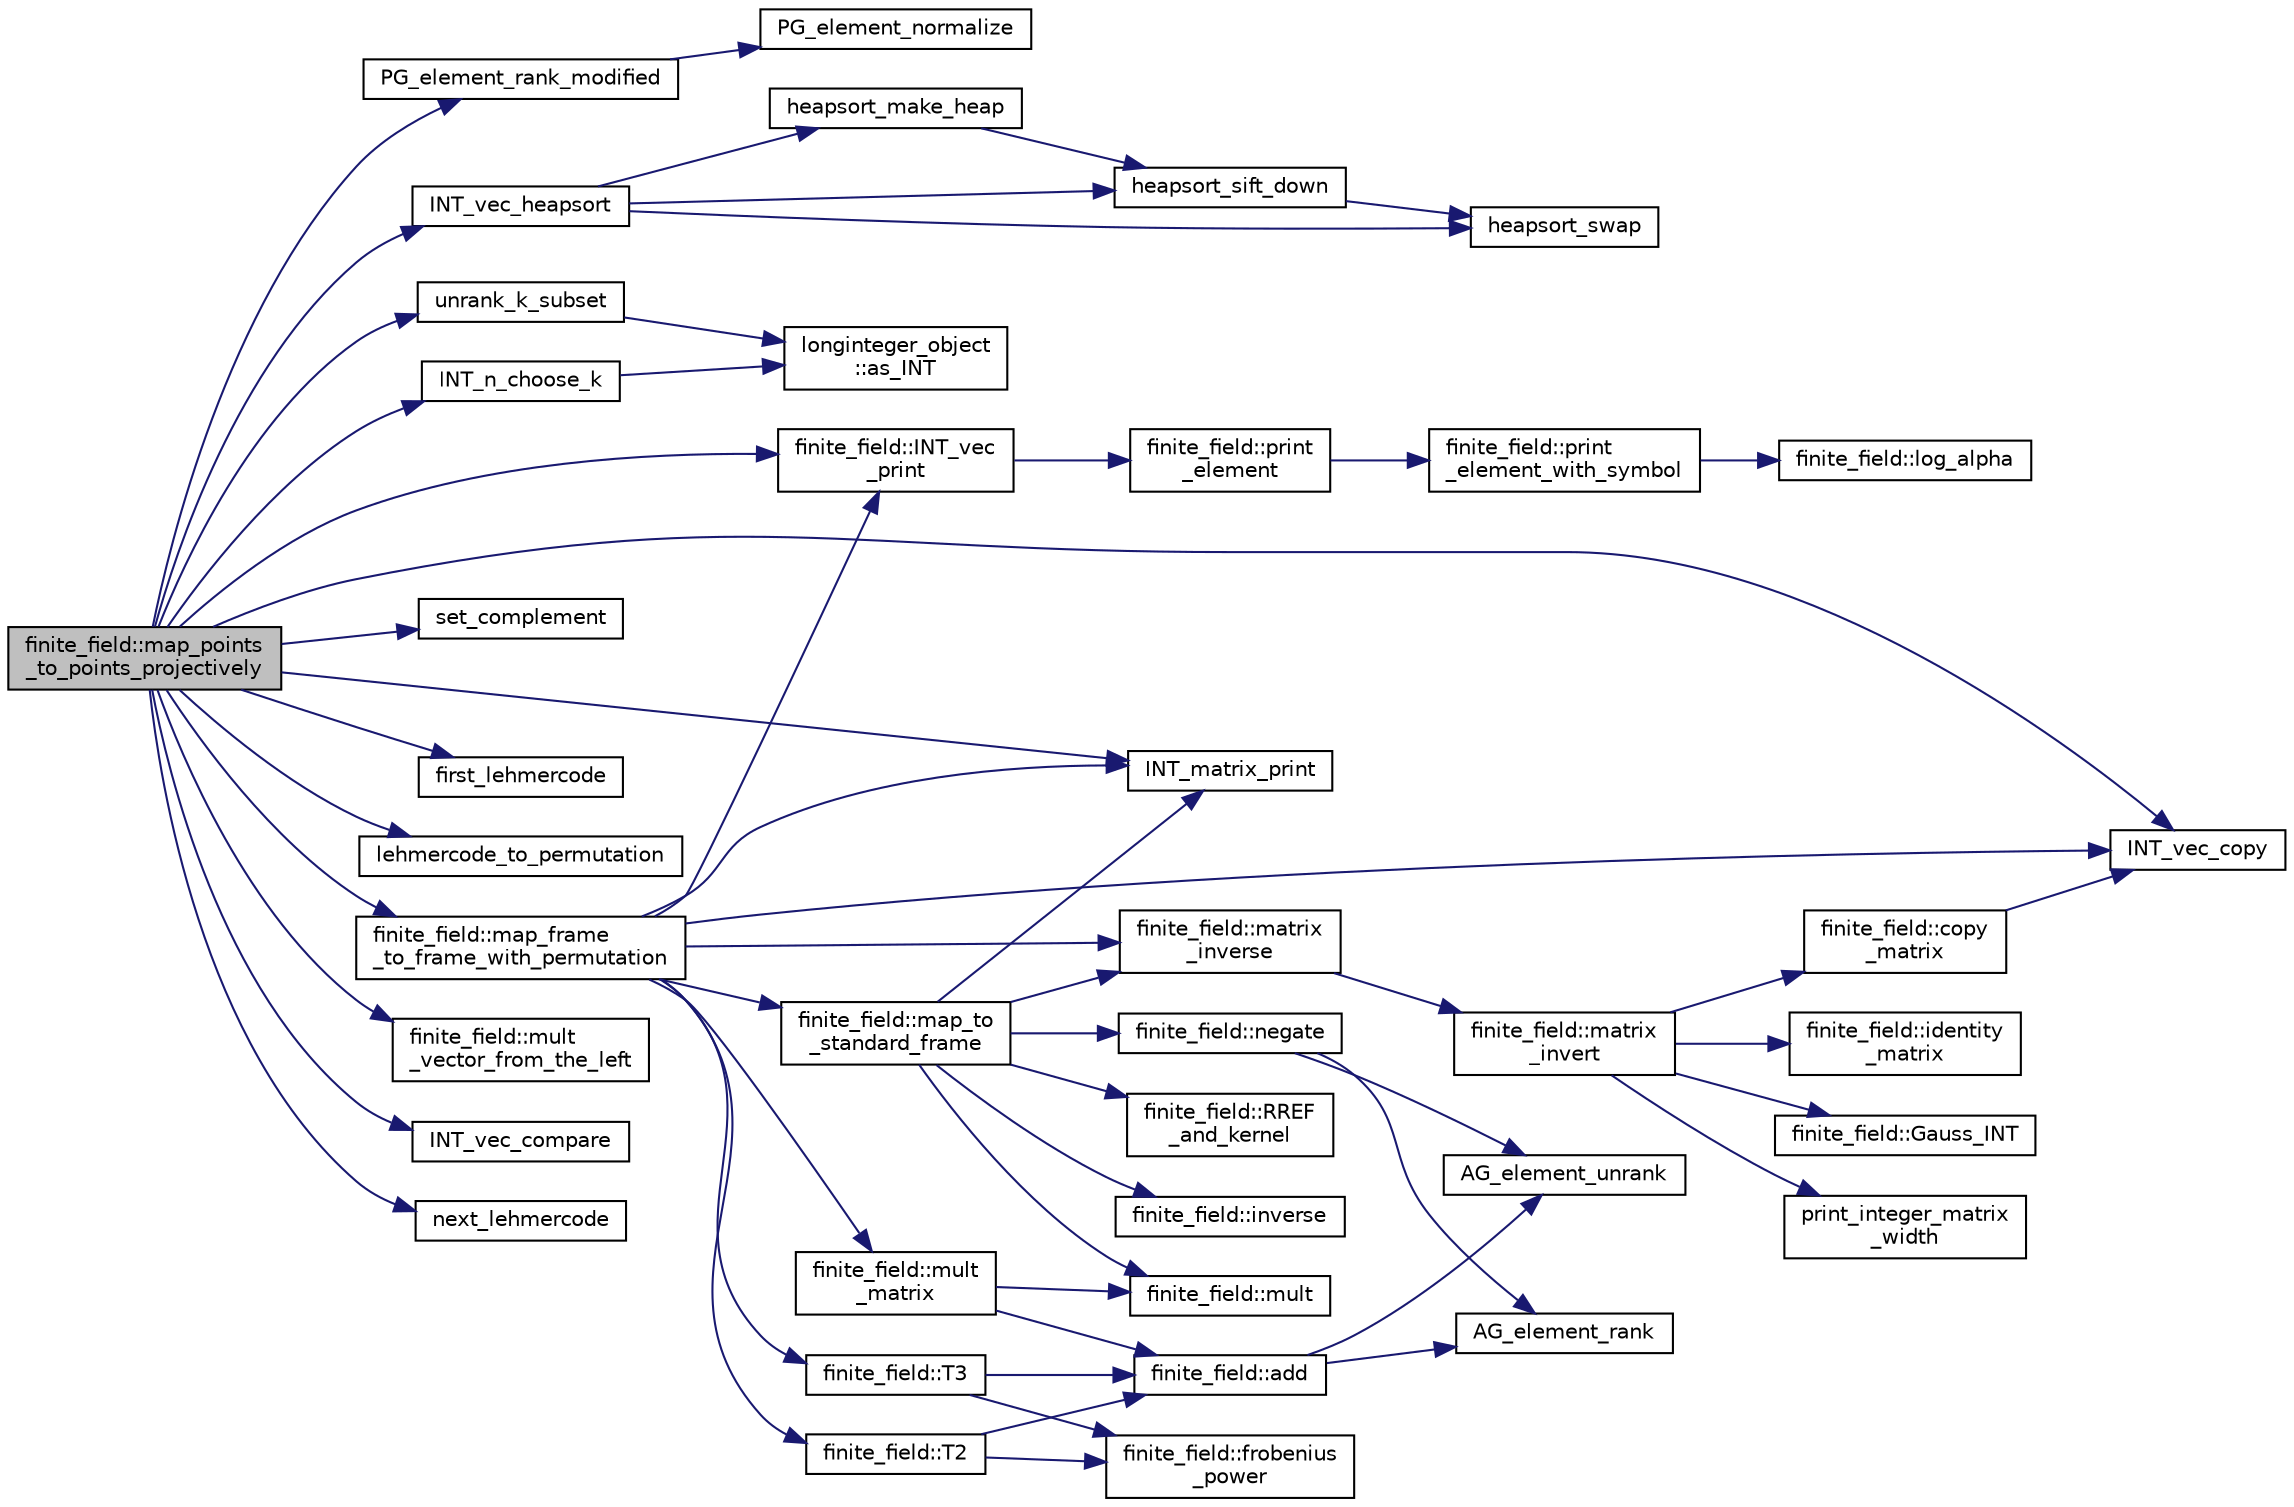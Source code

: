 digraph "finite_field::map_points_to_points_projectively"
{
  edge [fontname="Helvetica",fontsize="10",labelfontname="Helvetica",labelfontsize="10"];
  node [fontname="Helvetica",fontsize="10",shape=record];
  rankdir="LR";
  Node8460 [label="finite_field::map_points\l_to_points_projectively",height=0.2,width=0.4,color="black", fillcolor="grey75", style="filled", fontcolor="black"];
  Node8460 -> Node8461 [color="midnightblue",fontsize="10",style="solid",fontname="Helvetica"];
  Node8461 [label="INT_vec_copy",height=0.2,width=0.4,color="black", fillcolor="white", style="filled",URL="$df/dbf/sajeeb_8_c.html#ac2d875e27e009af6ec04d17254d11075"];
  Node8460 -> Node8462 [color="midnightblue",fontsize="10",style="solid",fontname="Helvetica"];
  Node8462 [label="PG_element_rank_modified",height=0.2,width=0.4,color="black", fillcolor="white", style="filled",URL="$d4/d67/geometry_8h.html#a9cd1a8bf5b88a038e33862f6c2c3dd36"];
  Node8462 -> Node8463 [color="midnightblue",fontsize="10",style="solid",fontname="Helvetica"];
  Node8463 [label="PG_element_normalize",height=0.2,width=0.4,color="black", fillcolor="white", style="filled",URL="$df/de4/projective_8_c.html#a5a4c3c1158bad6bab0d786c616bd0996"];
  Node8460 -> Node8464 [color="midnightblue",fontsize="10",style="solid",fontname="Helvetica"];
  Node8464 [label="INT_vec_heapsort",height=0.2,width=0.4,color="black", fillcolor="white", style="filled",URL="$d5/de2/foundations_2data__structures_2data__structures_8h.html#a3590ad9987f801fbfc94634300182f39"];
  Node8464 -> Node8465 [color="midnightblue",fontsize="10",style="solid",fontname="Helvetica"];
  Node8465 [label="heapsort_make_heap",height=0.2,width=0.4,color="black", fillcolor="white", style="filled",URL="$d4/dd7/sorting_8_c.html#a42f24453d7d77eeb1338ebd1a13cfdbb"];
  Node8465 -> Node8466 [color="midnightblue",fontsize="10",style="solid",fontname="Helvetica"];
  Node8466 [label="heapsort_sift_down",height=0.2,width=0.4,color="black", fillcolor="white", style="filled",URL="$d4/dd7/sorting_8_c.html#a65cbb1a6a3f01f511673705437ddc18b"];
  Node8466 -> Node8467 [color="midnightblue",fontsize="10",style="solid",fontname="Helvetica"];
  Node8467 [label="heapsort_swap",height=0.2,width=0.4,color="black", fillcolor="white", style="filled",URL="$d4/dd7/sorting_8_c.html#a8f048362e6065297b19b6975bcbbfcc6"];
  Node8464 -> Node8467 [color="midnightblue",fontsize="10",style="solid",fontname="Helvetica"];
  Node8464 -> Node8466 [color="midnightblue",fontsize="10",style="solid",fontname="Helvetica"];
  Node8460 -> Node8468 [color="midnightblue",fontsize="10",style="solid",fontname="Helvetica"];
  Node8468 [label="finite_field::INT_vec\l_print",height=0.2,width=0.4,color="black", fillcolor="white", style="filled",URL="$df/d5a/classfinite__field.html#a9c33a61dedc197e37b014b6f8dc07f06"];
  Node8468 -> Node8469 [color="midnightblue",fontsize="10",style="solid",fontname="Helvetica"];
  Node8469 [label="finite_field::print\l_element",height=0.2,width=0.4,color="black", fillcolor="white", style="filled",URL="$df/d5a/classfinite__field.html#ab7d1f59c043d7696b8b47c92d0fedad5"];
  Node8469 -> Node8470 [color="midnightblue",fontsize="10",style="solid",fontname="Helvetica"];
  Node8470 [label="finite_field::print\l_element_with_symbol",height=0.2,width=0.4,color="black", fillcolor="white", style="filled",URL="$df/d5a/classfinite__field.html#aa0180c961aa4a0a8934cb4dc82e38a4d"];
  Node8470 -> Node8471 [color="midnightblue",fontsize="10",style="solid",fontname="Helvetica"];
  Node8471 [label="finite_field::log_alpha",height=0.2,width=0.4,color="black", fillcolor="white", style="filled",URL="$df/d5a/classfinite__field.html#a446a83ae0d281ddf44215626f0097305"];
  Node8460 -> Node8472 [color="midnightblue",fontsize="10",style="solid",fontname="Helvetica"];
  Node8472 [label="INT_n_choose_k",height=0.2,width=0.4,color="black", fillcolor="white", style="filled",URL="$d2/d7c/combinatorics_8_c.html#aa74adc702e59feadb839f44c0aaec8f6"];
  Node8472 -> Node8473 [color="midnightblue",fontsize="10",style="solid",fontname="Helvetica"];
  Node8473 [label="longinteger_object\l::as_INT",height=0.2,width=0.4,color="black", fillcolor="white", style="filled",URL="$dd/d7e/classlonginteger__object.html#afb992d4679a6741acc63c8bcba27971e"];
  Node8460 -> Node8474 [color="midnightblue",fontsize="10",style="solid",fontname="Helvetica"];
  Node8474 [label="unrank_k_subset",height=0.2,width=0.4,color="black", fillcolor="white", style="filled",URL="$d2/d7c/combinatorics_8_c.html#a709dbec12f4da5bb02b9352d45a2c77d"];
  Node8474 -> Node8473 [color="midnightblue",fontsize="10",style="solid",fontname="Helvetica"];
  Node8460 -> Node8475 [color="midnightblue",fontsize="10",style="solid",fontname="Helvetica"];
  Node8475 [label="set_complement",height=0.2,width=0.4,color="black", fillcolor="white", style="filled",URL="$d2/d7c/combinatorics_8_c.html#ab7dc77f73fc69bb15dbec52aba503c3b"];
  Node8460 -> Node8476 [color="midnightblue",fontsize="10",style="solid",fontname="Helvetica"];
  Node8476 [label="INT_matrix_print",height=0.2,width=0.4,color="black", fillcolor="white", style="filled",URL="$d5/db4/io__and__os_8h.html#afd4180a24bef3a2b584668a4eaf607ff"];
  Node8460 -> Node8477 [color="midnightblue",fontsize="10",style="solid",fontname="Helvetica"];
  Node8477 [label="first_lehmercode",height=0.2,width=0.4,color="black", fillcolor="white", style="filled",URL="$d0/d7f/lehmer_8c.html#aed4138b7fd69768fc3a0dd5ec2aa19d5"];
  Node8460 -> Node8478 [color="midnightblue",fontsize="10",style="solid",fontname="Helvetica"];
  Node8478 [label="lehmercode_to_permutation",height=0.2,width=0.4,color="black", fillcolor="white", style="filled",URL="$d0/d7f/lehmer_8c.html#afad18d10b08336fb46ac8c06f1c8b797"];
  Node8460 -> Node8479 [color="midnightblue",fontsize="10",style="solid",fontname="Helvetica"];
  Node8479 [label="finite_field::map_frame\l_to_frame_with_permutation",height=0.2,width=0.4,color="black", fillcolor="white", style="filled",URL="$df/d5a/classfinite__field.html#a6b6142cf5491507d40fa0b6c3a837b81"];
  Node8479 -> Node8480 [color="midnightblue",fontsize="10",style="solid",fontname="Helvetica"];
  Node8480 [label="finite_field::T2",height=0.2,width=0.4,color="black", fillcolor="white", style="filled",URL="$df/d5a/classfinite__field.html#a8266c2c6f6bda29855c2bb1e0b500841"];
  Node8480 -> Node8481 [color="midnightblue",fontsize="10",style="solid",fontname="Helvetica"];
  Node8481 [label="finite_field::frobenius\l_power",height=0.2,width=0.4,color="black", fillcolor="white", style="filled",URL="$df/d5a/classfinite__field.html#aec23e43aaefc0ed601cdfa3139496a92"];
  Node8480 -> Node8482 [color="midnightblue",fontsize="10",style="solid",fontname="Helvetica"];
  Node8482 [label="finite_field::add",height=0.2,width=0.4,color="black", fillcolor="white", style="filled",URL="$df/d5a/classfinite__field.html#a8f12328a27500f3c7be0c849ebbc9d14"];
  Node8482 -> Node8483 [color="midnightblue",fontsize="10",style="solid",fontname="Helvetica"];
  Node8483 [label="AG_element_unrank",height=0.2,width=0.4,color="black", fillcolor="white", style="filled",URL="$d4/d67/geometry_8h.html#a4a33b86c87b2879b97cfa1327abe2885"];
  Node8482 -> Node8484 [color="midnightblue",fontsize="10",style="solid",fontname="Helvetica"];
  Node8484 [label="AG_element_rank",height=0.2,width=0.4,color="black", fillcolor="white", style="filled",URL="$d4/d67/geometry_8h.html#ab2ac908d07dd8038fd996e26bdc75c17"];
  Node8479 -> Node8485 [color="midnightblue",fontsize="10",style="solid",fontname="Helvetica"];
  Node8485 [label="finite_field::T3",height=0.2,width=0.4,color="black", fillcolor="white", style="filled",URL="$df/d5a/classfinite__field.html#a463977c31334b52c78957f56076ba595"];
  Node8485 -> Node8481 [color="midnightblue",fontsize="10",style="solid",fontname="Helvetica"];
  Node8485 -> Node8482 [color="midnightblue",fontsize="10",style="solid",fontname="Helvetica"];
  Node8479 -> Node8468 [color="midnightblue",fontsize="10",style="solid",fontname="Helvetica"];
  Node8479 -> Node8476 [color="midnightblue",fontsize="10",style="solid",fontname="Helvetica"];
  Node8479 -> Node8461 [color="midnightblue",fontsize="10",style="solid",fontname="Helvetica"];
  Node8479 -> Node8486 [color="midnightblue",fontsize="10",style="solid",fontname="Helvetica"];
  Node8486 [label="finite_field::map_to\l_standard_frame",height=0.2,width=0.4,color="black", fillcolor="white", style="filled",URL="$df/d5a/classfinite__field.html#ab35609fc5533b425df702652db00024b"];
  Node8486 -> Node8476 [color="midnightblue",fontsize="10",style="solid",fontname="Helvetica"];
  Node8486 -> Node8487 [color="midnightblue",fontsize="10",style="solid",fontname="Helvetica"];
  Node8487 [label="finite_field::RREF\l_and_kernel",height=0.2,width=0.4,color="black", fillcolor="white", style="filled",URL="$df/d5a/classfinite__field.html#afdf51a97d36ccddcf8f9f969c3a10ed8"];
  Node8486 -> Node8488 [color="midnightblue",fontsize="10",style="solid",fontname="Helvetica"];
  Node8488 [label="finite_field::negate",height=0.2,width=0.4,color="black", fillcolor="white", style="filled",URL="$df/d5a/classfinite__field.html#aa9d798298f25d4a9262b5bc5f1733e31"];
  Node8488 -> Node8483 [color="midnightblue",fontsize="10",style="solid",fontname="Helvetica"];
  Node8488 -> Node8484 [color="midnightblue",fontsize="10",style="solid",fontname="Helvetica"];
  Node8486 -> Node8489 [color="midnightblue",fontsize="10",style="solid",fontname="Helvetica"];
  Node8489 [label="finite_field::inverse",height=0.2,width=0.4,color="black", fillcolor="white", style="filled",URL="$df/d5a/classfinite__field.html#a69f2a12c01e70b7ce2d115c5221c9cdd"];
  Node8486 -> Node8490 [color="midnightblue",fontsize="10",style="solid",fontname="Helvetica"];
  Node8490 [label="finite_field::mult",height=0.2,width=0.4,color="black", fillcolor="white", style="filled",URL="$df/d5a/classfinite__field.html#a24fb5917aa6d4d656fd855b7f44a13b0"];
  Node8486 -> Node8491 [color="midnightblue",fontsize="10",style="solid",fontname="Helvetica"];
  Node8491 [label="finite_field::matrix\l_inverse",height=0.2,width=0.4,color="black", fillcolor="white", style="filled",URL="$df/d5a/classfinite__field.html#a3ef088739ceac47367f4b328697726a5"];
  Node8491 -> Node8492 [color="midnightblue",fontsize="10",style="solid",fontname="Helvetica"];
  Node8492 [label="finite_field::matrix\l_invert",height=0.2,width=0.4,color="black", fillcolor="white", style="filled",URL="$df/d5a/classfinite__field.html#a4c017c0edc20fefef3da0db4ef4248f7"];
  Node8492 -> Node8493 [color="midnightblue",fontsize="10",style="solid",fontname="Helvetica"];
  Node8493 [label="print_integer_matrix\l_width",height=0.2,width=0.4,color="black", fillcolor="white", style="filled",URL="$d5/db4/io__and__os_8h.html#aa78f3e73fc2179251bd15adbcc31573f"];
  Node8492 -> Node8494 [color="midnightblue",fontsize="10",style="solid",fontname="Helvetica"];
  Node8494 [label="finite_field::copy\l_matrix",height=0.2,width=0.4,color="black", fillcolor="white", style="filled",URL="$df/d5a/classfinite__field.html#a2bfe6d4feabc4f27d253c7702ef9b8cb"];
  Node8494 -> Node8461 [color="midnightblue",fontsize="10",style="solid",fontname="Helvetica"];
  Node8492 -> Node8495 [color="midnightblue",fontsize="10",style="solid",fontname="Helvetica"];
  Node8495 [label="finite_field::identity\l_matrix",height=0.2,width=0.4,color="black", fillcolor="white", style="filled",URL="$df/d5a/classfinite__field.html#a4688997f80b8721560bccec986c23413"];
  Node8492 -> Node8496 [color="midnightblue",fontsize="10",style="solid",fontname="Helvetica"];
  Node8496 [label="finite_field::Gauss_INT",height=0.2,width=0.4,color="black", fillcolor="white", style="filled",URL="$df/d5a/classfinite__field.html#adb676d2e80341b53751326e3a58beb11"];
  Node8479 -> Node8491 [color="midnightblue",fontsize="10",style="solid",fontname="Helvetica"];
  Node8479 -> Node8497 [color="midnightblue",fontsize="10",style="solid",fontname="Helvetica"];
  Node8497 [label="finite_field::mult\l_matrix",height=0.2,width=0.4,color="black", fillcolor="white", style="filled",URL="$df/d5a/classfinite__field.html#a48517f15dfd7b21c37e0975855f1ada2"];
  Node8497 -> Node8482 [color="midnightblue",fontsize="10",style="solid",fontname="Helvetica"];
  Node8497 -> Node8490 [color="midnightblue",fontsize="10",style="solid",fontname="Helvetica"];
  Node8460 -> Node8498 [color="midnightblue",fontsize="10",style="solid",fontname="Helvetica"];
  Node8498 [label="finite_field::mult\l_vector_from_the_left",height=0.2,width=0.4,color="black", fillcolor="white", style="filled",URL="$df/d5a/classfinite__field.html#aad2078020fd058c71649f0a25a4c77cc"];
  Node8460 -> Node8499 [color="midnightblue",fontsize="10",style="solid",fontname="Helvetica"];
  Node8499 [label="INT_vec_compare",height=0.2,width=0.4,color="black", fillcolor="white", style="filled",URL="$d5/de2/foundations_2data__structures_2data__structures_8h.html#ac1a17fca23fb4a338aef8547a4c2fded"];
  Node8460 -> Node8500 [color="midnightblue",fontsize="10",style="solid",fontname="Helvetica"];
  Node8500 [label="next_lehmercode",height=0.2,width=0.4,color="black", fillcolor="white", style="filled",URL="$d0/d7f/lehmer_8c.html#a7bc278ee1f6c8f468431ccdb052690b6"];
}
